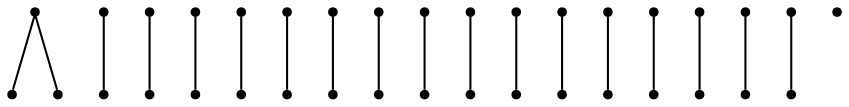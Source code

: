 graph {
  node [shape=point,comment="{\"directed\":false,\"doi\":\"10.1007/978-3-030-04414-5_2\",\"figure\":\"5\"}"]

  v0 [pos="1224.9252783825218,375.3052322229511"]
  v1 [pos="1186.6911207370063,547.6752480951219"]
  v2 [pos="1156.4113336439477,692.7371631907815"]
  v3 [pos="1172.115924133843,559.3363466439587"]
  v4 [pos="1160.7787133482748,565.8123660871161"]
  v5 [pos="1167.9037319629074,650.3465673947674"]
  v6 [pos="1160.778713348275,642.5756810774619"]
  v7 [pos="1114.1388981499,528.566193050492"]
  v8 [pos="1152.033493644909,634.1536255493277"]
  v9 [pos="1111.869809052768,520.4713118187316"]
  v10 [pos="1096.5350805944124,685.0798920863513"]
  v11 [pos="1089.2224443533623,693.7833070174067"]
  v12 [pos="1089.8485995024337,590.1076766087353"]
  v13 [pos="1082.072371902157,581.3626594652698"]
  v14 [pos="1073.977343769752,575.5313868814649"]
  v15 [pos="1063.938258737278,569.70246704028"]
  v16 [pos="1070.0902473842968,643.546791490799"]
  v17 [pos="1054.545104851779,565.8123660871161"]
  v18 [pos="762.4152084047009,598.233668092573"]
  v19 [pos="747.7295269257879,595.2084226090133"]
  v20 [pos="778.2291709730367,564.4788061350138"]
  v21 [pos="773.2325838755887,672.4656307351104"]
  v22 [pos="767.7493864117073,564.4579493896252"]
  v23 [pos="765.9907851318542,662.6891585094852"]
  v24 [pos="697.2673483511742,643.5498119036221"]
  v25 [pos="686.9594114886733,648.7569400229095"]
  v26 [pos="685.2154355448906,564.9601009699109"]
  v27 [pos="682.9431988210825,690.1056046733411"]
  v28 [pos="678.8998338991348,556.2859204556005"]
  v29 [pos="706.2604675009356,638.8377453429409"]
  v30 [pos="684.0266818702371,529.7466657631946"]
  v31 [pos="684.9528789682158,703.0283932460011"]
  v32 [pos="651.6142346302175,541.0648838689775"]
  v33 [pos="692.3217273705109,575.1440109884549"]
  v34 [pos="698.5123141870727,586.9613602617004"]
  v35 [pos="514.479866347634,496.64379965576336"]

  v1 -- v32 [id="-5",pos="1186.6911207370063,547.6752480951219 1178.3345105121848,542.376870813713 1175.7104295259878,531.4258318114795 1180.52965741575,522.4987559777443 1221.0986863765063,373.8227818155825 1132.0011390349118,218.63740470011385 981.3313083669439,177.86895340453407 830.6572808634078,137.1045717178106 675.4700018253453,226.2010271101201 634.7052477149149,376.8732080039406 620.1570443950648,430.6227577365747 621.8198179294471,487.476973913105 639.4767954021302,540.2888603301899 642.1356179113327,541.2931634907612 647.3614412545818,542.5724831873255 651.6142346302175,541.0648838689775"]
  v2 -- v31 [id="-9",pos="1156.4113336439477,692.7371631907815 1149.2413580180028,695.874235484887 1146.2366781049416,702.0334613136359 1147.5244707401594,708.0968605713465 1130.017434756408,835.5031194274599 1013.8656228094815,922.728444972804 888.4248148052451,904.8883289427727 790.0007542398993,890.8904323742054 711.7966659109682,815.095970436034 694.7231121706634,717.1565729371539 695.0606865112013,709.8442370809316 690.8268547148153,704.4603303253566 684.9528789682158,703.0283932460011"]
  v34 -- v12 [id="-11",pos="698.5123141870727,586.9613602617004 722.7021172402523,573.5452956205548 742.8150037462756,552.3487517054848 754.2451141452036,525.1407587647886 765.4218595587109,509.771944506571 781.4118666614435,493.323666499217 799.8148634505583,479.8966915418432 889.6083224354385,414.3995799690854 1015.4992092601406,434.0941340910075 1080.9971235530943,523.8906893818793 1099.2360709238674,540.1403645347339 1102.2686627028509,568.3517143488599 1089.8485995024337,590.1076766087353"]
  v3 -- v30 [id="-13",pos="1172.115924133843,559.3363466439587 1156.1523291012832,549.0870471079999 1146.215558121541,530.6871748382841 1147.5118802334553,510.40947416896734 1133.4055528281876,386.9830066299528 1020.4833966161376,297.35731132340777 895.5551748469641,311.73027957695854 788.8923445310071,323.99875135069 705.291507192055,409.11125043558684 694.9398850865955,515.9769534349534 696.1817032958179,521.8652959242042 690.8183382050883,528.5371017059332 684.0266818702371,529.7466657631946"]
  v4 -- v28 [id="-15",pos="1160.7787133482748,565.8123660871161 1144.803286262158,552.9845792066585 1136.0082854596783,532.3110163017495 1138.8896723241257,510.48450758225556 1124.5749020856445,391.80873609423793 1016.3034755671837,306.54203698627 896.9261411325309,320.73161849073324 795.1724002512698,332.8250970836433 715.6347356263782,414.25790671077516 705.9331779150444,516.2686935198402 703.9346120970476,532.1057254632112 693.3226058007044,547.179882468902 678.8998338991348,556.2859204556005"]
  v5 -- v27 [id="-18",pos="1167.9037319629074,650.3465673947674 1149.0188664493471,663.8198163421491 1136.1000744790979,685.5106274281459 1135.2058681100507,710.4680436065311 1118.3780836041485,829.4397201697493 1007.9230308219416,911.6018164214596 889.1207900369486,894.1492352535342 796.4768530519245,880.5430703312061 722.948484664738,809.1492544947505 706.6292167351658,716.9440312558693 706.2688692758721,702.6759069613743 695.9050736486438,691.9492779712169 682.9431988210825,690.1056046733411"]
  v26 -- v7 [id="-22",pos="685.2154355448906,564.9601009699109 701.5556003235382,553.3293831508072 713.6815928241815,535.6759441729763 717.851872986251,514.4392135760136 726.0572588175708,419.83784915388367 801.2609276574262,342.17642235906067 897.8679491870545,330.1455140023164 1011.4277700517792,316.0059123816196 1114.9483787071943,396.6011456360121 1129.088153620171,510.16364435899084 1129.4423411067482,517.6646965328314 1124.120753606446,525.1449555489218 1114.1388981499,528.566193050492"]
  v25 -- v6 [id="-23",pos="686.9594114886733,648.7569400229095 705.5907730336489,664.9009260453095 717.759103466903,688.427797657095 718.7269767906096,715.0061661824241 734.1168999955269,803.8193068519324 803.2195780993571,871.1917132619694 890.4667660743602,884.4394982543888 1002.893059805202,901.5086777567029 1107.8680627502035,824.2098276759218 1124.937483243358,711.7849435973777 1127.2297585333176,681.8839690574484 1140.8642698203387,658.2425559723813 1160.778713348275,642.5756810774619"]
  v23 -- v10 [id="-25",pos="765.9907851318542,662.6891585094852 758.1130462148908,672.1799041872192 757.2530907266566,686.1054449116468 764.6801642546826,696.7036090522754 848.1851102597464,781.5868429069938 982.8732003192825,780.9950963442309 1065.5822736884393,697.5578135924511 1067.3408749682926,695.7825739041625 1069.07035275284,693.9739507057244 1070.7621861941107,692.1403693592222 1074.4960980813314,682.9514787060461 1084.4226316144805,679.2759224447758 1092.9448785311888,682.9764686479294 1094.2515443871089,683.5444399361304 1095.4528024222286,684.2541531806642 1096.5350805944124,685.0798920863513"]
  v21 -- v16 [id="-26",pos="773.2325838755887,672.4656307351104 769.0895508154128,677.1679381027435 769.2338868454408,684.2330541147822 773.464904159648,689.1733383585993 849.8186331219878,768.5266096539757 975.2553078790737,769.7893011831036 1053.4010856289758,693.1988809815124 1056.355721457309,690.3026230224062 1059.2145295401713,687.3188366790702 1061.9857763718637,684.2433887550096 1073.2743872129304,673.1796394972704 1076.6882911446755,656.7397975394829 1070.0902473842968,643.546791490799"]
  v33 -- v9 [id="-28",pos="692.3217273705109,575.1440109884549 708.3380021884306,562.1708151771419 720.9094189656464,544.3841020287335 726.7365738838374,522.9570956751863 727.2158397880265,521.2027127322863 727.640928360337,519.4316062404923 728.0243029306376,517.6521697680706 735.4128319482102,425.0845287842434 807.8076732015139,350.0651683641032 900.8433784279748,339.0051796577809 1008.935612785363,326.15748808604747 1106.9761716035728,403.3688415764178 1119.8240842225987,511.4638843885821 1120.1950590514484,514.6600534441068 1117.1945759739551,519.0023896814283 1111.869809052768,520.4713118187316"]
  v18 -- v14 [id="-31",pos="762.4152084047009,598.233668092573 756.1034025768148,587.4636619562248 753.827298350772,574.5057784371272 756.0787497579403,561.2711913045807 757.6414987112839,552.0948592099846 761.3212968550439,543.4060535388469 766.8263369404045,535.9008045808732 777.4612454467081,522.8321459657699 789.7132074150693,510.3052540296628 803.5279183367743,499.6662154894151 885.2242825656742,436.7402700745465 1002.4637743973235,451.9592082691029 1065.3904910206625,533.650374470972 1077.9626302118636,542.8284486869046 1081.0730222957304,560.9167797018823 1073.977343769752,575.5313868814649"]
  v22 -- v15 [id="-38",pos="767.7493864117073,564.4579493896252 765.1618692639067,556.432161099802 767.9139530149052,547.6974833893992 774.4775497114871,542.0182533312067 785.229206552684,527.9912654180806 798.7187898946995,514.1476006664036 814.1879442680685,502.7708819333112 892.0295150277038,445.5249659043611 1001.5469565909551,462.21913730933 1058.7935742150112,540.063887265602 1068.8992999092327,546.3605895685282 1070.9580385206202,561.0252343193274 1063.938258737278,569.70246704028"]
  v29 -- v11 [id="-39",pos="706.2604675009356,638.8377453429409 726.5186668908788,658.7457233801686 738.2896184207864,684.1257864000108 754.0242715705388,701.9126130068951 846.2263962293978,791.7383550237832 991.4620878977385,789.0046270683758 1080.4137634091337,698.2829670205349 1080.4179602447018,696.8785386454583 1080.6888469040948,696.2826270923815 1081.051300884973,695.7450254036992 1082.8182958359623,693.1154857937772 1086.3854788919793,692.4153858952151 1089.2224443533623,693.7833070174067"]
  v17 -- v20 [id="-41",pos="1054.545104851779,565.8123660871161 1055.4947743690998,564.4877687004226 1056.2459229400938,562.9916748883116 1056.7682195229154,561.358624307353 1058.7018797166909,555.2910282655093 1057.0057858514347,548.6525424062914 1052.3925733242872,544.2644230693364 997.0337050564287,472.16640593164334 893.1088648297081,456.45994131362863 819.3262699485653,510.87207423818074 804.7239528852541,521.6403864472547 791.980261682835,534.7297746324699 781.611915823521,549.6236528196285 776.9612497183494,553.7824751325858 775.7860721708745,559.6666844253419 778.2291709730367,564.4788061350138"]
  v13 -- v19 [id="-45",pos="1082.072371902157,581.3626594652698 1089.789445864683,563.3117089101478 1087.0881200639867,541.5721684217883 1073.0333101206088,526.2034353773927 1008.4772038821789,442.6120797778186 886.2785785311055,425.64708862098996 800.4482676792471,490.55665041511793 784.5582215691358,502.57089881060665 770.6060324883679,516.9563302412799 759.0750359998655,533.2004283417962 752.1239952960545,540.9597735027357 747.5482999353488,551.3446522523792 745.5479354914082,562.3545974872966 743.4858449553813,573.7255509191774 744.2639187221544,584.9541314571088 747.7295269257879,595.2084226090133"]
  v24 -- v8 [id="-52",pos="697.2673483511742,643.5498119036221 715.4455707962295,661.1429417678767 727.4727953794209,685.3015155352828 729.082795731637,712.551683340962 742.6724036546914,798.6811077326486 809.7164703239696,864.1698893247786 894.3132294609063,876.1174978752454 1001.2427496006883,891.2196891657363 1100.1710663183785,816.7796121312365 1115.273442698466,709.8513706895233 1116.765294043461,678.1187439143525 1131.1172100966764,652.193282091485 1152.033493644909,634.1536255493277"]
  v1 -- v0 [id="-3",pos="1186.6911207370063,547.6752480951219 1187.0246892994448,548.7916405908326 1187.8315807408892,549.3048560459902 1188.6851263391768,549.7652624903004 1195.3278268055708,553.3449285928941 1203.4166550672503,552.9115788373354 1209.6343305497512,548.640079229169 1224.0700459586938,528.94972189138 1229.2708154653699,482.01365119878517 1224.9252783825218,375.3052322229511"]
}